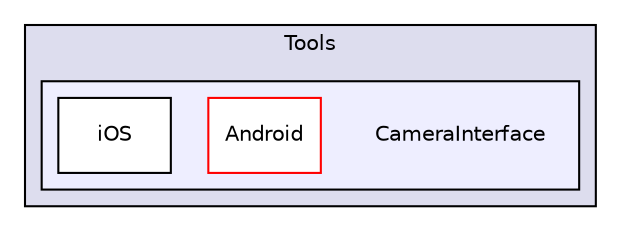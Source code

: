 digraph "PVR/SDK_3.4/Tools/CameraInterface" {
  compound=true
  node [ fontsize="10", fontname="Helvetica"];
  edge [ labelfontsize="10", labelfontname="Helvetica"];
  subgraph clusterdir_5222bd6691dac9df766f8a52293393a2 {
    graph [ bgcolor="#ddddee", pencolor="black", label="Tools" fontname="Helvetica", fontsize="10", URL="dir_5222bd6691dac9df766f8a52293393a2.html"]
  subgraph clusterdir_63b5e6e7d93d311042c0f31036793f07 {
    graph [ bgcolor="#eeeeff", pencolor="black", label="" URL="dir_63b5e6e7d93d311042c0f31036793f07.html"];
    dir_63b5e6e7d93d311042c0f31036793f07 [shape=plaintext label="CameraInterface"];
    dir_f10886a06207ad5f7c7ccc55f7b9c19a [shape=box label="Android" color="red" fillcolor="white" style="filled" URL="dir_f10886a06207ad5f7c7ccc55f7b9c19a.html"];
    dir_4cea38c292364f714e415556507fd503 [shape=box label="iOS" color="black" fillcolor="white" style="filled" URL="dir_4cea38c292364f714e415556507fd503.html"];
  }
  }
}
